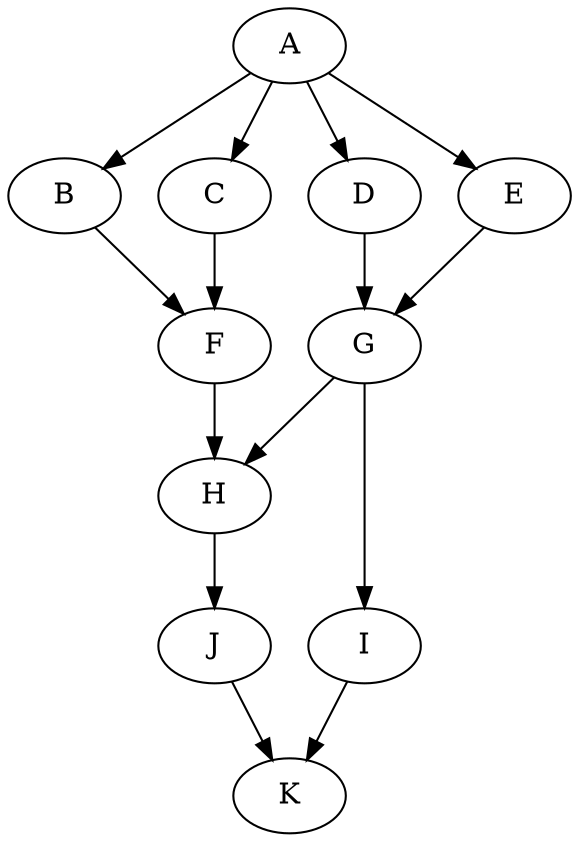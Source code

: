 digraph DebugDAG {
    A -> B;
    A -> C;
    A -> D;
    A -> E;  // 4-fork from A
    B -> F;
    C -> F;
    D -> G;
    E -> G;
    F -> H;
    G -> H;
    G -> I;
    H -> J;
    I -> K;
    J -> K;
}

